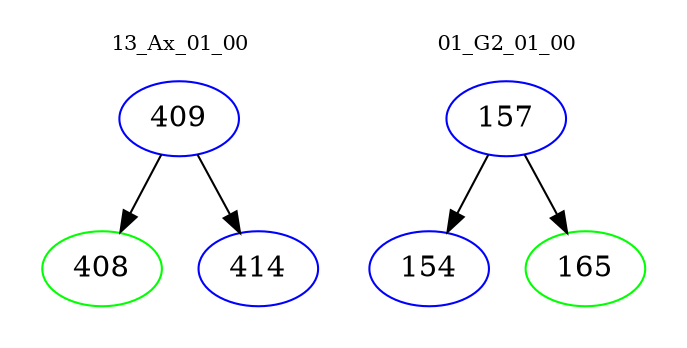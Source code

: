 digraph{
subgraph cluster_0 {
color = white
label = "13_Ax_01_00";
fontsize=10;
T0_409 [label="409", color="blue"]
T0_409 -> T0_408 [color="black"]
T0_408 [label="408", color="green"]
T0_409 -> T0_414 [color="black"]
T0_414 [label="414", color="blue"]
}
subgraph cluster_1 {
color = white
label = "01_G2_01_00";
fontsize=10;
T1_157 [label="157", color="blue"]
T1_157 -> T1_154 [color="black"]
T1_154 [label="154", color="blue"]
T1_157 -> T1_165 [color="black"]
T1_165 [label="165", color="green"]
}
}
